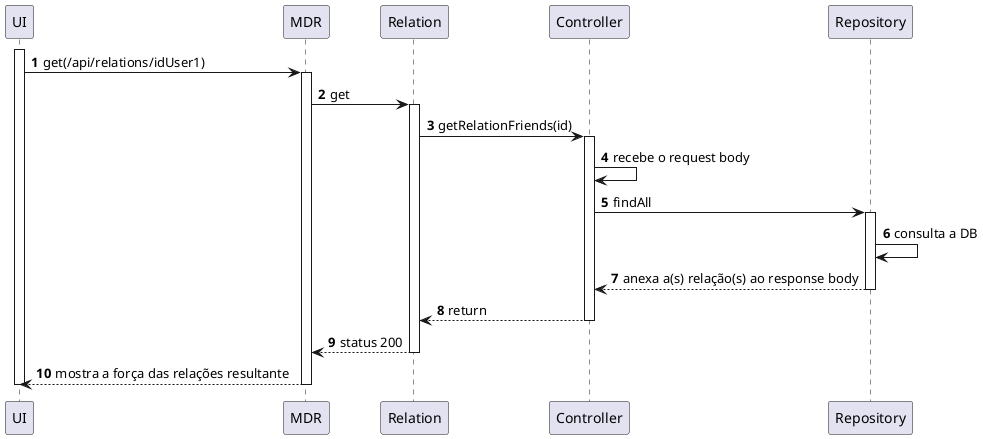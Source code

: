 @startuml
autonumber
'hide footbox

		participant "UI" as ui
		participant "MDR" as mdr
    participant "Relation" as rel
    participant "Controller" as ctrl
    participant "Repository" as repo

    activate ui
		ui->mdr:get(/api/relations/idUser1)
    activate mdr

    mdr->rel: get
    activate rel
    rel->ctrl:getRelationFriends(id)
    activate ctrl
    ctrl->ctrl: recebe o request body
		ctrl->repo: findAll
    activate repo
    repo->repo: consulta a DB
    repo-->ctrl: anexa a(s) relação(s) ao response body
    deactivate repo
    ctrl-->rel: return
    deactivate ctrl
    rel-->mdr: status 200
    deactivate rel
    mdr-->ui: mostra a força das relações resultante
    deactivate mdr
    deactivate ui
@enduml
